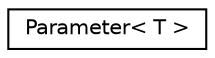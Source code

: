 digraph "Graphical Class Hierarchy"
{
 // LATEX_PDF_SIZE
  edge [fontname="Helvetica",fontsize="10",labelfontname="Helvetica",labelfontsize="10"];
  node [fontname="Helvetica",fontsize="10",shape=record];
  rankdir="LR";
  Node0 [label="Parameter\< T \>",height=0.2,width=0.4,color="black", fillcolor="white", style="filled",URL="$class_parameter.html",tooltip="The Parameter class template is used to store a named paramater and its scalar value as a basic type:..."];
}

